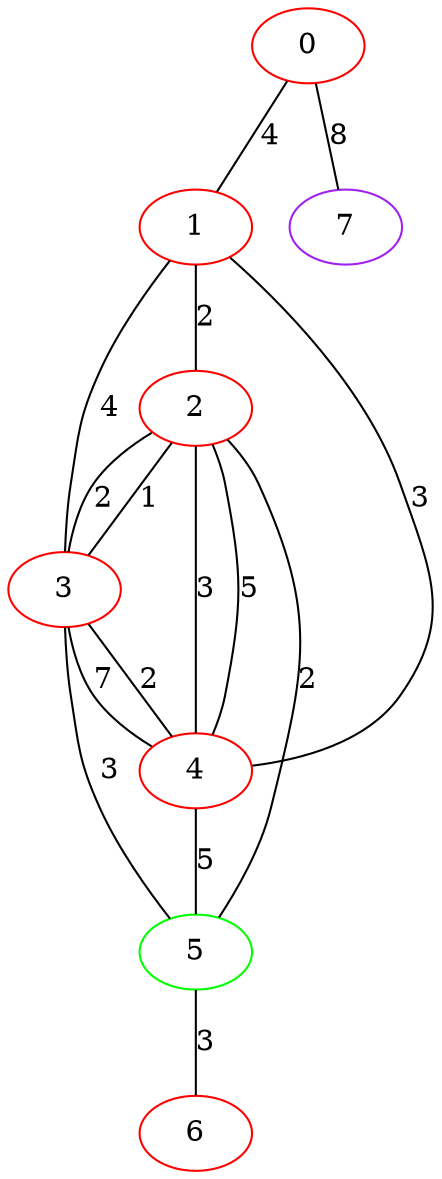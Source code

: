graph "" {
0 [color=red, weight=1];
1 [color=red, weight=1];
2 [color=red, weight=1];
3 [color=red, weight=1];
4 [color=red, weight=1];
5 [color=green, weight=2];
6 [color=red, weight=1];
7 [color=purple, weight=4];
0 -- 1  [key=0, label=4];
0 -- 7  [key=0, label=8];
1 -- 2  [key=0, label=2];
1 -- 3  [key=0, label=4];
1 -- 4  [key=0, label=3];
2 -- 3  [key=0, label=1];
2 -- 3  [key=1, label=2];
2 -- 4  [key=0, label=3];
2 -- 4  [key=1, label=5];
2 -- 5  [key=0, label=2];
3 -- 4  [key=0, label=2];
3 -- 4  [key=1, label=7];
3 -- 5  [key=0, label=3];
4 -- 5  [key=0, label=5];
5 -- 6  [key=0, label=3];
}
